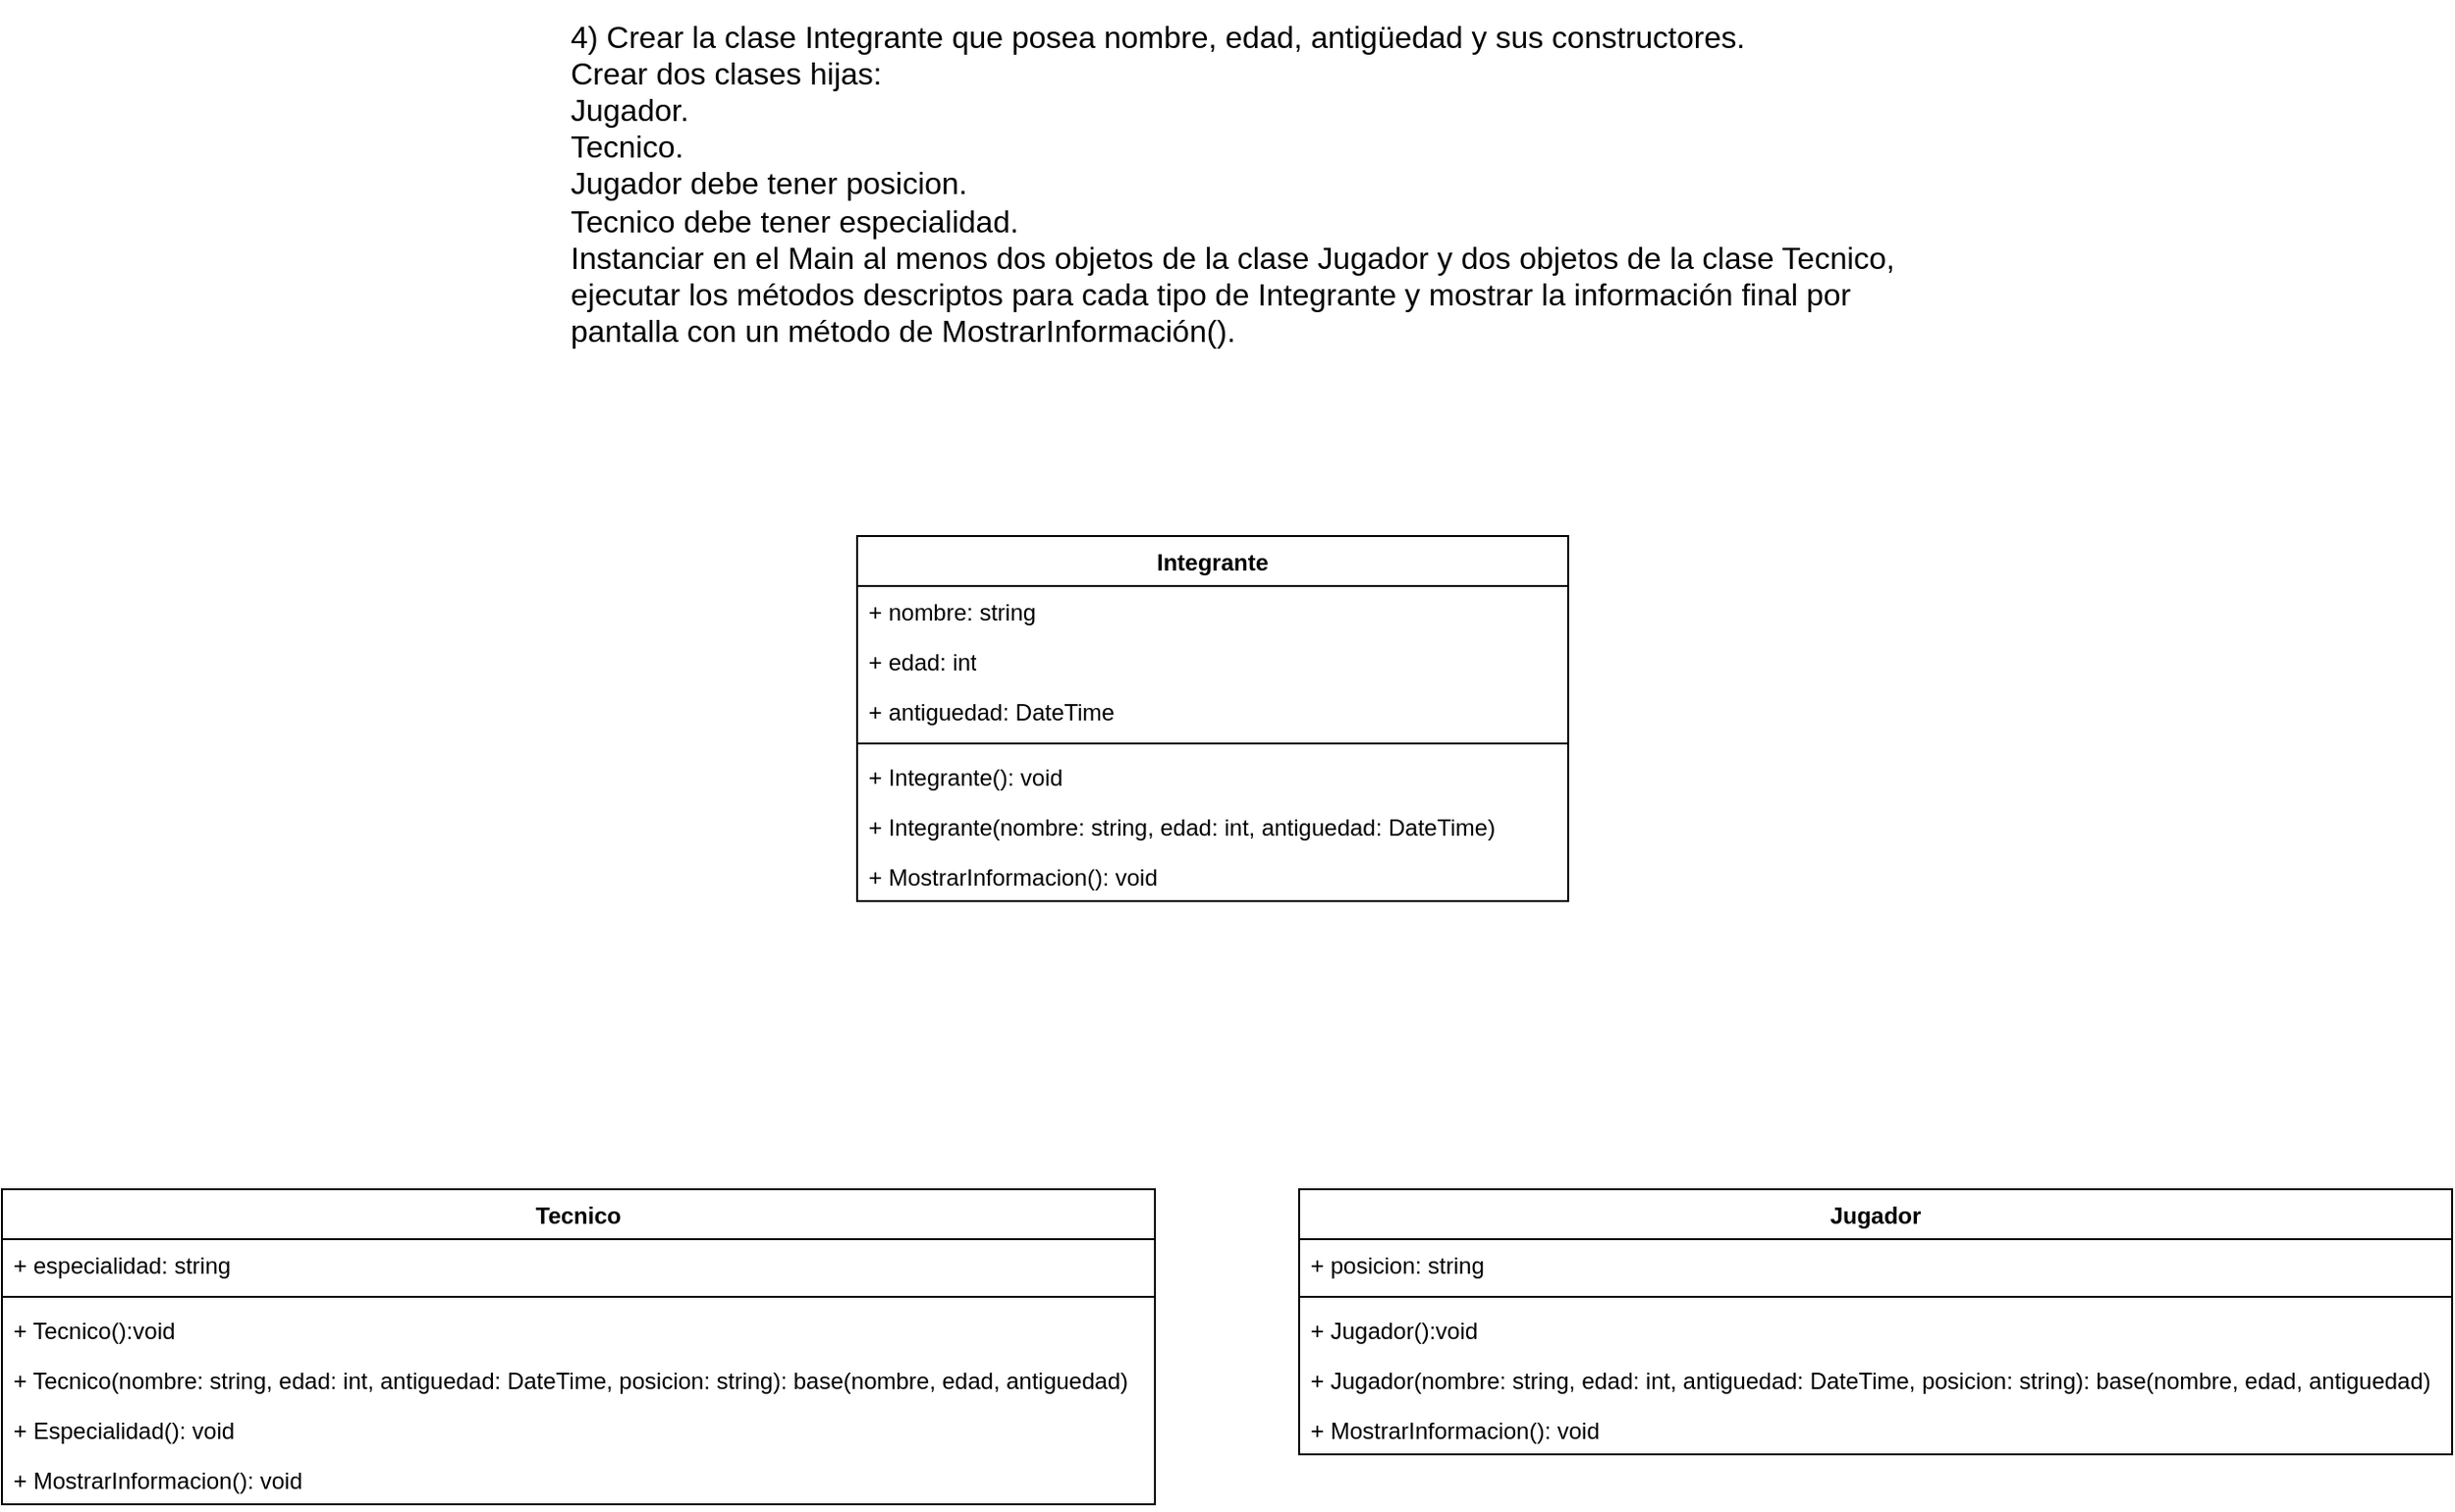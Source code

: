 <mxfile version="28.2.3">
  <diagram name="Página-1" id="r0AL9_NCZ23Igi8Z9eSu">
    <mxGraphModel dx="1665" dy="789" grid="1" gridSize="10" guides="1" tooltips="1" connect="1" arrows="1" fold="1" page="1" pageScale="1" pageWidth="827" pageHeight="1169" math="0" shadow="0">
      <root>
        <mxCell id="0" />
        <mxCell id="1" parent="0" />
        <mxCell id="OXPfhPUKGcKDoe2Cqeus-10" value="4) Crear la clase Integrante que posea nombre, edad, antigüedad y sus constructores.&lt;br&gt;Crear dos clases hijas:&lt;br&gt;Jugador.&lt;br&gt;Tecnico.&lt;br&gt;Jugador debe tener posicion.&lt;br&gt;Tecnico debe tener especialidad.&lt;br&gt;Instanciar en el Main al menos dos objetos de la clase Jugador y dos objetos de la clase Tecnico,&lt;br&gt;ejecutar los métodos descriptos para cada tipo de Integrante y mostrar la información final por&lt;br&gt;pantalla con un método de MostrarInformación().&lt;div&gt;&lt;br&gt;&lt;/div&gt;" style="text;html=1;align=left;verticalAlign=middle;resizable=0;points=[];autosize=1;strokeColor=none;fillColor=none;fontSize=16;" vertex="1" parent="1">
          <mxGeometry x="654" y="230" width="710" height="210" as="geometry" />
        </mxCell>
        <mxCell id="OXPfhPUKGcKDoe2Cqeus-11" value="Integrante" style="swimlane;fontStyle=1;align=center;verticalAlign=top;childLayout=stackLayout;horizontal=1;startSize=26;horizontalStack=0;resizeParent=1;resizeParentMax=0;resizeLast=0;collapsible=1;marginBottom=0;whiteSpace=wrap;html=1;" vertex="1" parent="1">
          <mxGeometry x="805" y="509" width="370" height="190" as="geometry" />
        </mxCell>
        <mxCell id="OXPfhPUKGcKDoe2Cqeus-12" value="+ nombre: string" style="text;strokeColor=none;fillColor=none;align=left;verticalAlign=top;spacingLeft=4;spacingRight=4;overflow=hidden;rotatable=0;points=[[0,0.5],[1,0.5]];portConstraint=eastwest;whiteSpace=wrap;html=1;" vertex="1" parent="OXPfhPUKGcKDoe2Cqeus-11">
          <mxGeometry y="26" width="370" height="26" as="geometry" />
        </mxCell>
        <mxCell id="OXPfhPUKGcKDoe2Cqeus-13" value="+ edad: int" style="text;strokeColor=none;fillColor=none;align=left;verticalAlign=top;spacingLeft=4;spacingRight=4;overflow=hidden;rotatable=0;points=[[0,0.5],[1,0.5]];portConstraint=eastwest;whiteSpace=wrap;html=1;" vertex="1" parent="OXPfhPUKGcKDoe2Cqeus-11">
          <mxGeometry y="52" width="370" height="26" as="geometry" />
        </mxCell>
        <mxCell id="OXPfhPUKGcKDoe2Cqeus-14" value="+ antiguedad: DateTime" style="text;strokeColor=none;fillColor=none;align=left;verticalAlign=top;spacingLeft=4;spacingRight=4;overflow=hidden;rotatable=0;points=[[0,0.5],[1,0.5]];portConstraint=eastwest;whiteSpace=wrap;html=1;" vertex="1" parent="OXPfhPUKGcKDoe2Cqeus-11">
          <mxGeometry y="78" width="370" height="26" as="geometry" />
        </mxCell>
        <mxCell id="OXPfhPUKGcKDoe2Cqeus-15" value="" style="line;strokeWidth=1;fillColor=none;align=left;verticalAlign=middle;spacingTop=-1;spacingLeft=3;spacingRight=3;rotatable=0;labelPosition=right;points=[];portConstraint=eastwest;strokeColor=inherit;" vertex="1" parent="OXPfhPUKGcKDoe2Cqeus-11">
          <mxGeometry y="104" width="370" height="8" as="geometry" />
        </mxCell>
        <mxCell id="OXPfhPUKGcKDoe2Cqeus-16" value="+ Integrante(): void" style="text;strokeColor=none;fillColor=none;align=left;verticalAlign=top;spacingLeft=4;spacingRight=4;overflow=hidden;rotatable=0;points=[[0,0.5],[1,0.5]];portConstraint=eastwest;whiteSpace=wrap;html=1;" vertex="1" parent="OXPfhPUKGcKDoe2Cqeus-11">
          <mxGeometry y="112" width="370" height="26" as="geometry" />
        </mxCell>
        <mxCell id="OXPfhPUKGcKDoe2Cqeus-17" value="+&amp;nbsp;&lt;span style=&quot;background-color: transparent;&quot;&gt;Integrante(nombre: string, edad: int, antiguedad: DateTime)&lt;/span&gt;" style="text;strokeColor=none;fillColor=none;align=left;verticalAlign=top;spacingLeft=4;spacingRight=4;overflow=hidden;rotatable=0;points=[[0,0.5],[1,0.5]];portConstraint=eastwest;whiteSpace=wrap;html=1;" vertex="1" parent="OXPfhPUKGcKDoe2Cqeus-11">
          <mxGeometry y="138" width="370" height="26" as="geometry" />
        </mxCell>
        <mxCell id="OXPfhPUKGcKDoe2Cqeus-18" value="+&amp;nbsp;&lt;span style=&quot;background-color: transparent;&quot;&gt;MostrarInformacion(): void&lt;/span&gt;&lt;div&gt;&lt;span style=&quot;background-color: transparent; color: light-dark(rgb(0, 0, 0), rgb(255, 255, 255));&quot;&gt;&lt;br&gt;&lt;/span&gt;&lt;/div&gt;" style="text;strokeColor=none;fillColor=none;align=left;verticalAlign=top;spacingLeft=4;spacingRight=4;overflow=hidden;rotatable=0;points=[[0,0.5],[1,0.5]];portConstraint=eastwest;whiteSpace=wrap;html=1;" vertex="1" parent="OXPfhPUKGcKDoe2Cqeus-11">
          <mxGeometry y="164" width="370" height="26" as="geometry" />
        </mxCell>
        <mxCell id="OXPfhPUKGcKDoe2Cqeus-19" value="Jugador" style="swimlane;fontStyle=1;align=center;verticalAlign=top;childLayout=stackLayout;horizontal=1;startSize=26;horizontalStack=0;resizeParent=1;resizeParentMax=0;resizeLast=0;collapsible=1;marginBottom=0;whiteSpace=wrap;html=1;" vertex="1" parent="1">
          <mxGeometry x="1035" y="849" width="600" height="138" as="geometry" />
        </mxCell>
        <mxCell id="OXPfhPUKGcKDoe2Cqeus-20" value="+ posicion: string" style="text;strokeColor=none;fillColor=none;align=left;verticalAlign=top;spacingLeft=4;spacingRight=4;overflow=hidden;rotatable=0;points=[[0,0.5],[1,0.5]];portConstraint=eastwest;whiteSpace=wrap;html=1;" vertex="1" parent="OXPfhPUKGcKDoe2Cqeus-19">
          <mxGeometry y="26" width="600" height="26" as="geometry" />
        </mxCell>
        <mxCell id="OXPfhPUKGcKDoe2Cqeus-21" value="" style="line;strokeWidth=1;fillColor=none;align=left;verticalAlign=middle;spacingTop=-1;spacingLeft=3;spacingRight=3;rotatable=0;labelPosition=right;points=[];portConstraint=eastwest;strokeColor=inherit;" vertex="1" parent="OXPfhPUKGcKDoe2Cqeus-19">
          <mxGeometry y="52" width="600" height="8" as="geometry" />
        </mxCell>
        <mxCell id="OXPfhPUKGcKDoe2Cqeus-22" value="+&amp;nbsp;&lt;span style=&quot;background-color: transparent;&quot;&gt;Jugador():void&lt;/span&gt;&lt;div&gt;&lt;br&gt;&lt;/div&gt;" style="text;strokeColor=none;fillColor=none;align=left;verticalAlign=top;spacingLeft=4;spacingRight=4;overflow=hidden;rotatable=0;points=[[0,0.5],[1,0.5]];portConstraint=eastwest;whiteSpace=wrap;html=1;" vertex="1" parent="OXPfhPUKGcKDoe2Cqeus-19">
          <mxGeometry y="60" width="600" height="26" as="geometry" />
        </mxCell>
        <mxCell id="OXPfhPUKGcKDoe2Cqeus-23" value="+&amp;nbsp;&lt;span style=&quot;background-color: transparent;&quot;&gt;Jugador(nombre: string, edad: int, antiguedad: DateTime, posicion: string): base(nombre, edad, antiguedad)&lt;/span&gt;&lt;div&gt;&lt;span style=&quot;background-color: transparent; color: light-dark(rgb(0, 0, 0), rgb(255, 255, 255));&quot;&gt;&lt;br&gt;&lt;/span&gt;&lt;/div&gt;" style="text;strokeColor=none;fillColor=none;align=left;verticalAlign=top;spacingLeft=4;spacingRight=4;overflow=hidden;rotatable=0;points=[[0,0.5],[1,0.5]];portConstraint=eastwest;whiteSpace=wrap;html=1;" vertex="1" parent="OXPfhPUKGcKDoe2Cqeus-19">
          <mxGeometry y="86" width="600" height="26" as="geometry" />
        </mxCell>
        <mxCell id="OXPfhPUKGcKDoe2Cqeus-24" value="+&amp;nbsp;&lt;span style=&quot;background-color: transparent;&quot;&gt;MostrarInformacion(): void&lt;/span&gt;&lt;div&gt;&lt;span style=&quot;background-color: transparent; color: light-dark(rgb(0, 0, 0), rgb(255, 255, 255));&quot;&gt;&lt;br&gt;&lt;/span&gt;&lt;/div&gt;" style="text;strokeColor=none;fillColor=none;align=left;verticalAlign=top;spacingLeft=4;spacingRight=4;overflow=hidden;rotatable=0;points=[[0,0.5],[1,0.5]];portConstraint=eastwest;whiteSpace=wrap;html=1;" vertex="1" parent="OXPfhPUKGcKDoe2Cqeus-19">
          <mxGeometry y="112" width="600" height="26" as="geometry" />
        </mxCell>
        <mxCell id="OXPfhPUKGcKDoe2Cqeus-25" value="Tecnico" style="swimlane;fontStyle=1;align=center;verticalAlign=top;childLayout=stackLayout;horizontal=1;startSize=26;horizontalStack=0;resizeParent=1;resizeParentMax=0;resizeLast=0;collapsible=1;marginBottom=0;whiteSpace=wrap;html=1;" vertex="1" parent="1">
          <mxGeometry x="360" y="849" width="600" height="164" as="geometry" />
        </mxCell>
        <mxCell id="OXPfhPUKGcKDoe2Cqeus-26" value="+ especialidad: string" style="text;strokeColor=none;fillColor=none;align=left;verticalAlign=top;spacingLeft=4;spacingRight=4;overflow=hidden;rotatable=0;points=[[0,0.5],[1,0.5]];portConstraint=eastwest;whiteSpace=wrap;html=1;" vertex="1" parent="OXPfhPUKGcKDoe2Cqeus-25">
          <mxGeometry y="26" width="600" height="26" as="geometry" />
        </mxCell>
        <mxCell id="OXPfhPUKGcKDoe2Cqeus-27" value="" style="line;strokeWidth=1;fillColor=none;align=left;verticalAlign=middle;spacingTop=-1;spacingLeft=3;spacingRight=3;rotatable=0;labelPosition=right;points=[];portConstraint=eastwest;strokeColor=inherit;" vertex="1" parent="OXPfhPUKGcKDoe2Cqeus-25">
          <mxGeometry y="52" width="600" height="8" as="geometry" />
        </mxCell>
        <mxCell id="OXPfhPUKGcKDoe2Cqeus-28" value="+ &lt;span style=&quot;background-color: transparent;&quot;&gt;Tecnico():void&lt;/span&gt;&lt;div&gt;&lt;br&gt;&lt;div&gt;&lt;br&gt;&lt;div&gt;&lt;br&gt;&lt;/div&gt;&lt;/div&gt;&lt;/div&gt;" style="text;strokeColor=none;fillColor=none;align=left;verticalAlign=top;spacingLeft=4;spacingRight=4;overflow=hidden;rotatable=0;points=[[0,0.5],[1,0.5]];portConstraint=eastwest;whiteSpace=wrap;html=1;" vertex="1" parent="OXPfhPUKGcKDoe2Cqeus-25">
          <mxGeometry y="60" width="600" height="26" as="geometry" />
        </mxCell>
        <mxCell id="OXPfhPUKGcKDoe2Cqeus-29" value="+ &lt;span style=&quot;background-color: transparent;&quot;&gt;Tecnico(nombre: string, edad: int, antiguedad: DateTime, posicion: string): base(nombre, edad, antiguedad)&lt;/span&gt;&lt;div&gt;&lt;br&gt;&lt;div&gt;&lt;br&gt;&lt;div&gt;&lt;br&gt;&lt;/div&gt;&lt;/div&gt;&lt;/div&gt;" style="text;strokeColor=none;fillColor=none;align=left;verticalAlign=top;spacingLeft=4;spacingRight=4;overflow=hidden;rotatable=0;points=[[0,0.5],[1,0.5]];portConstraint=eastwest;whiteSpace=wrap;html=1;" vertex="1" parent="OXPfhPUKGcKDoe2Cqeus-25">
          <mxGeometry y="86" width="600" height="26" as="geometry" />
        </mxCell>
        <mxCell id="OXPfhPUKGcKDoe2Cqeus-30" value="+&amp;nbsp;&lt;span style=&quot;background-color: transparent;&quot;&gt;Especialidad(): void&lt;/span&gt;&lt;div&gt;&lt;br&gt;&lt;div&gt;&lt;br&gt;&lt;/div&gt;&lt;/div&gt;" style="text;strokeColor=none;fillColor=none;align=left;verticalAlign=top;spacingLeft=4;spacingRight=4;overflow=hidden;rotatable=0;points=[[0,0.5],[1,0.5]];portConstraint=eastwest;whiteSpace=wrap;html=1;" vertex="1" parent="OXPfhPUKGcKDoe2Cqeus-25">
          <mxGeometry y="112" width="600" height="26" as="geometry" />
        </mxCell>
        <mxCell id="OXPfhPUKGcKDoe2Cqeus-31" value="+&amp;nbsp;&lt;span style=&quot;background-color: transparent;&quot;&gt;MostrarInformacion(): void&lt;/span&gt;&lt;div&gt;&lt;div&gt;&lt;span style=&quot;background-color: transparent; color: light-dark(rgb(0, 0, 0), rgb(255, 255, 255));&quot;&gt;&lt;br&gt;&lt;/span&gt;&lt;/div&gt;&lt;/div&gt;" style="text;strokeColor=none;fillColor=none;align=left;verticalAlign=top;spacingLeft=4;spacingRight=4;overflow=hidden;rotatable=0;points=[[0,0.5],[1,0.5]];portConstraint=eastwest;whiteSpace=wrap;html=1;" vertex="1" parent="OXPfhPUKGcKDoe2Cqeus-25">
          <mxGeometry y="138" width="600" height="26" as="geometry" />
        </mxCell>
      </root>
    </mxGraphModel>
  </diagram>
</mxfile>
